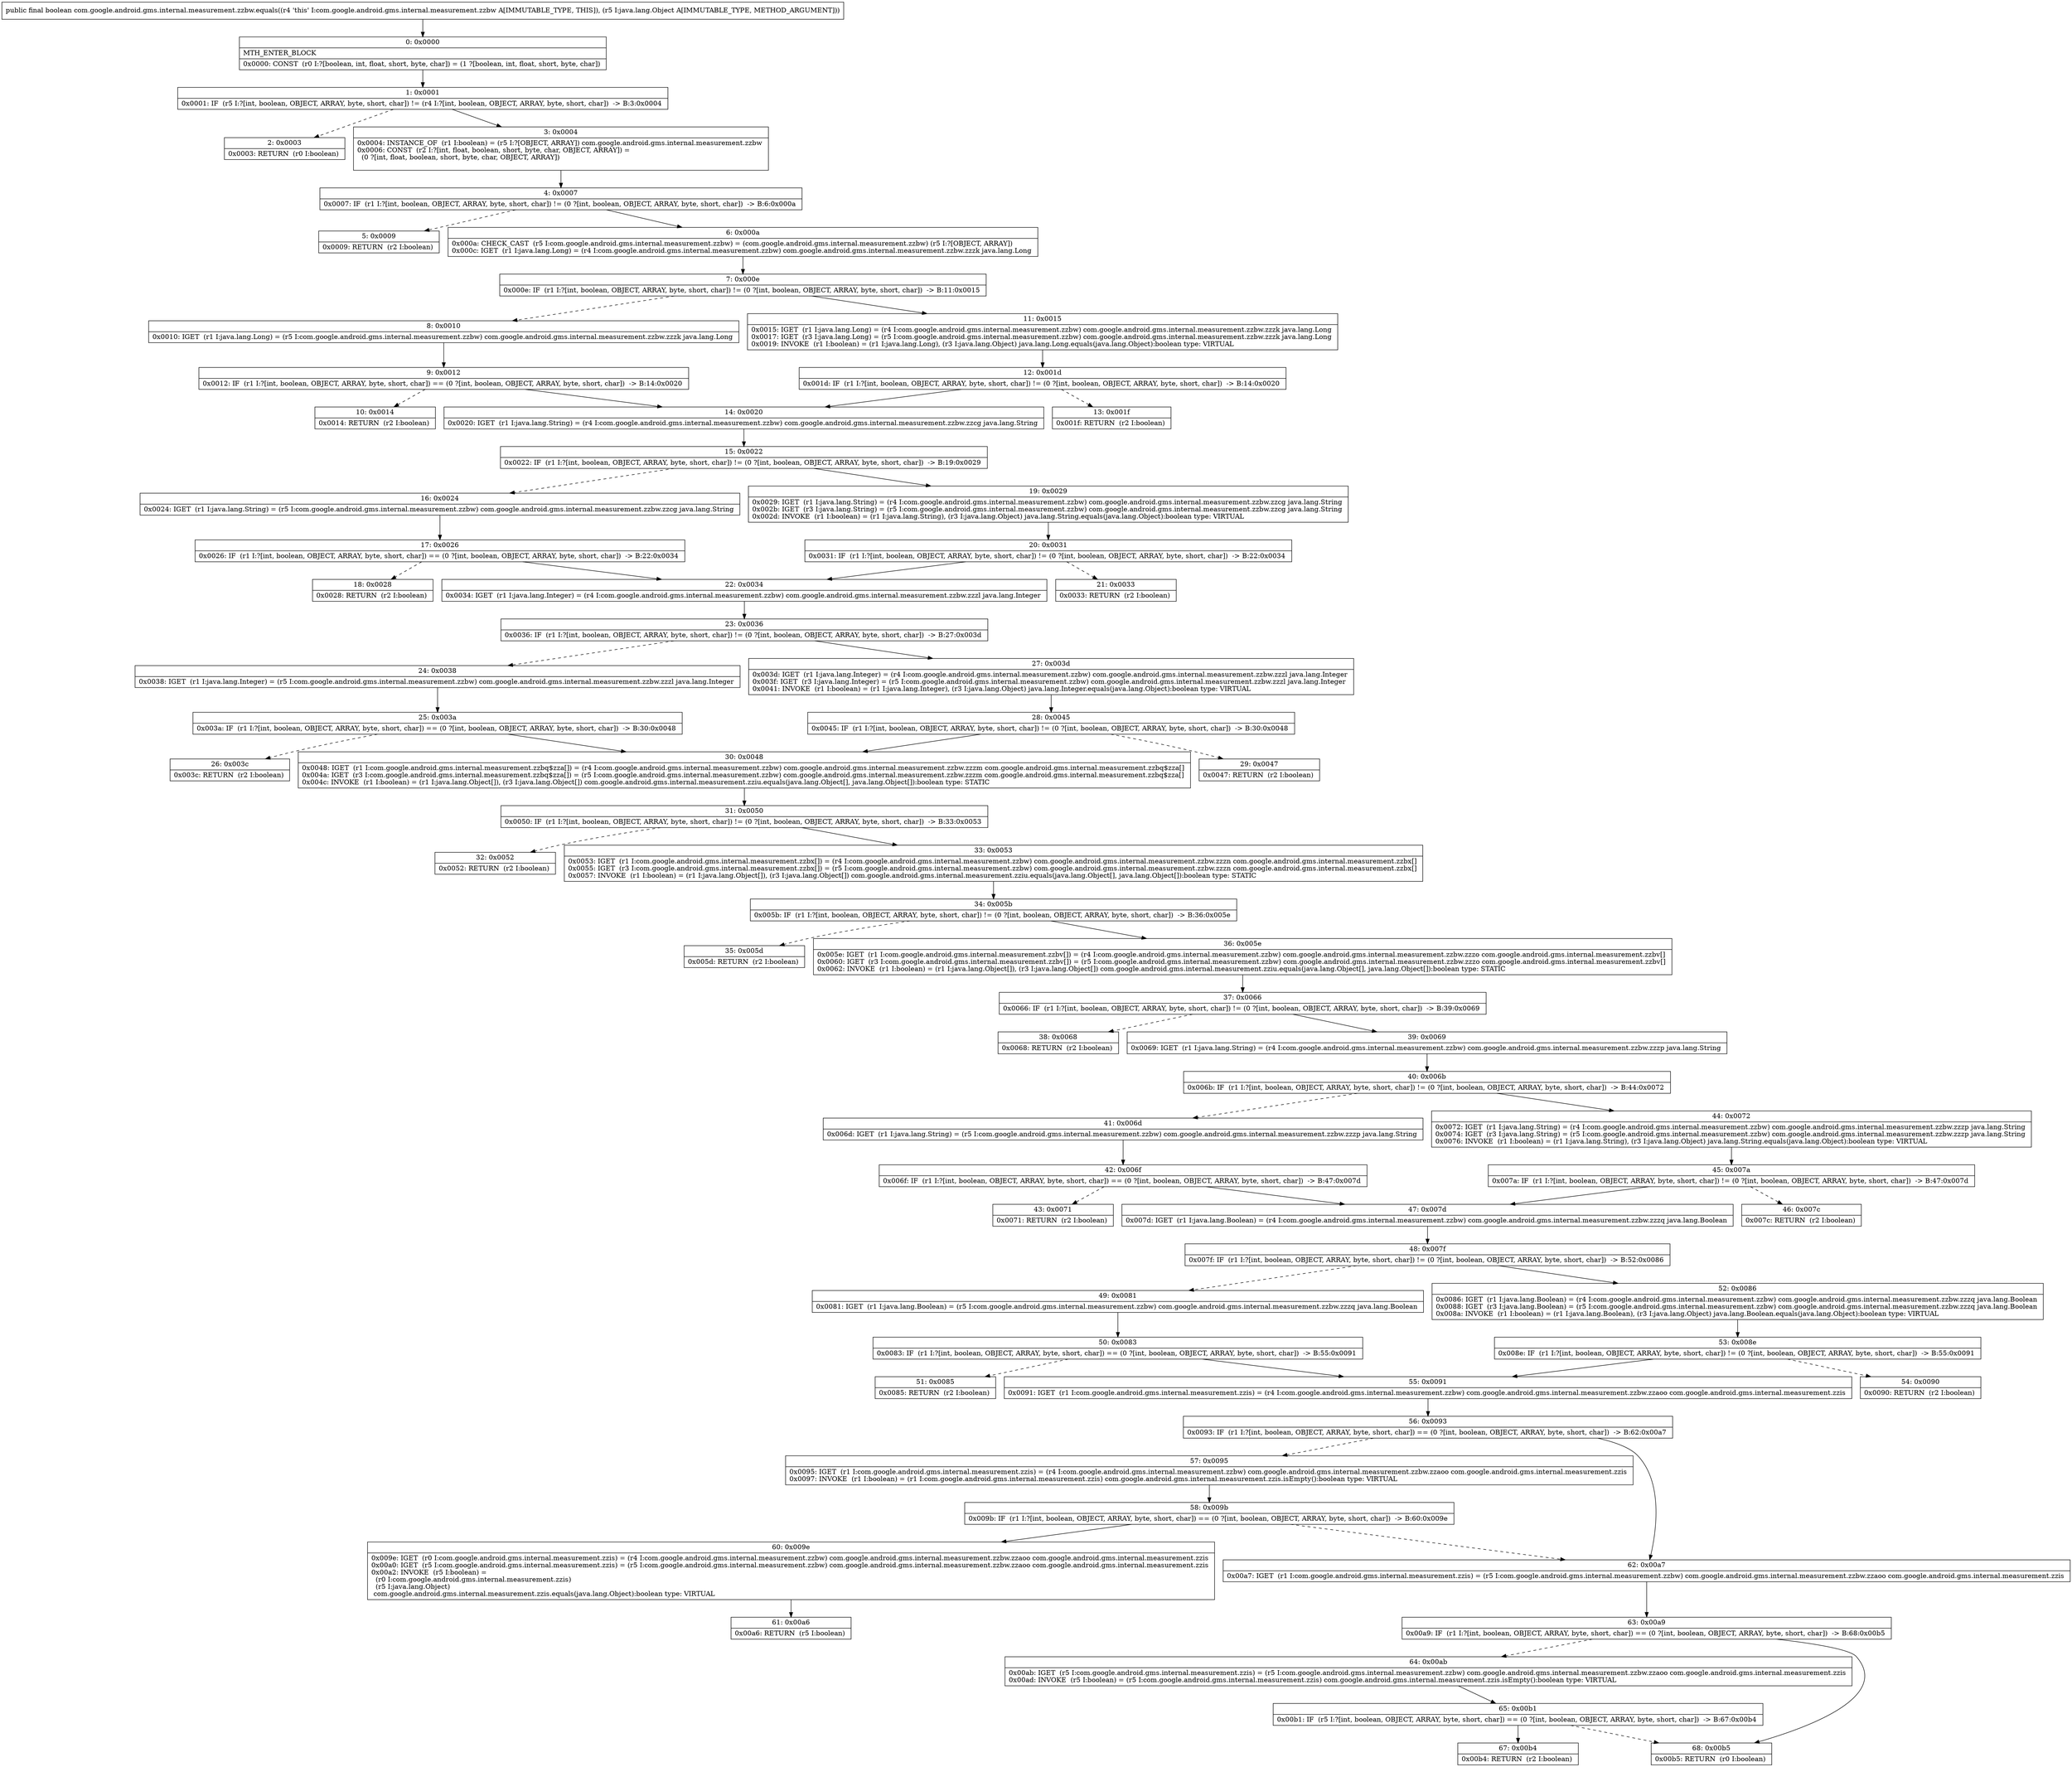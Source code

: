 digraph "CFG forcom.google.android.gms.internal.measurement.zzbw.equals(Ljava\/lang\/Object;)Z" {
Node_0 [shape=record,label="{0\:\ 0x0000|MTH_ENTER_BLOCK\l|0x0000: CONST  (r0 I:?[boolean, int, float, short, byte, char]) = (1 ?[boolean, int, float, short, byte, char]) \l}"];
Node_1 [shape=record,label="{1\:\ 0x0001|0x0001: IF  (r5 I:?[int, boolean, OBJECT, ARRAY, byte, short, char]) != (r4 I:?[int, boolean, OBJECT, ARRAY, byte, short, char])  \-\> B:3:0x0004 \l}"];
Node_2 [shape=record,label="{2\:\ 0x0003|0x0003: RETURN  (r0 I:boolean) \l}"];
Node_3 [shape=record,label="{3\:\ 0x0004|0x0004: INSTANCE_OF  (r1 I:boolean) = (r5 I:?[OBJECT, ARRAY]) com.google.android.gms.internal.measurement.zzbw \l0x0006: CONST  (r2 I:?[int, float, boolean, short, byte, char, OBJECT, ARRAY]) = \l  (0 ?[int, float, boolean, short, byte, char, OBJECT, ARRAY])\l \l}"];
Node_4 [shape=record,label="{4\:\ 0x0007|0x0007: IF  (r1 I:?[int, boolean, OBJECT, ARRAY, byte, short, char]) != (0 ?[int, boolean, OBJECT, ARRAY, byte, short, char])  \-\> B:6:0x000a \l}"];
Node_5 [shape=record,label="{5\:\ 0x0009|0x0009: RETURN  (r2 I:boolean) \l}"];
Node_6 [shape=record,label="{6\:\ 0x000a|0x000a: CHECK_CAST  (r5 I:com.google.android.gms.internal.measurement.zzbw) = (com.google.android.gms.internal.measurement.zzbw) (r5 I:?[OBJECT, ARRAY]) \l0x000c: IGET  (r1 I:java.lang.Long) = (r4 I:com.google.android.gms.internal.measurement.zzbw) com.google.android.gms.internal.measurement.zzbw.zzzk java.lang.Long \l}"];
Node_7 [shape=record,label="{7\:\ 0x000e|0x000e: IF  (r1 I:?[int, boolean, OBJECT, ARRAY, byte, short, char]) != (0 ?[int, boolean, OBJECT, ARRAY, byte, short, char])  \-\> B:11:0x0015 \l}"];
Node_8 [shape=record,label="{8\:\ 0x0010|0x0010: IGET  (r1 I:java.lang.Long) = (r5 I:com.google.android.gms.internal.measurement.zzbw) com.google.android.gms.internal.measurement.zzbw.zzzk java.lang.Long \l}"];
Node_9 [shape=record,label="{9\:\ 0x0012|0x0012: IF  (r1 I:?[int, boolean, OBJECT, ARRAY, byte, short, char]) == (0 ?[int, boolean, OBJECT, ARRAY, byte, short, char])  \-\> B:14:0x0020 \l}"];
Node_10 [shape=record,label="{10\:\ 0x0014|0x0014: RETURN  (r2 I:boolean) \l}"];
Node_11 [shape=record,label="{11\:\ 0x0015|0x0015: IGET  (r1 I:java.lang.Long) = (r4 I:com.google.android.gms.internal.measurement.zzbw) com.google.android.gms.internal.measurement.zzbw.zzzk java.lang.Long \l0x0017: IGET  (r3 I:java.lang.Long) = (r5 I:com.google.android.gms.internal.measurement.zzbw) com.google.android.gms.internal.measurement.zzbw.zzzk java.lang.Long \l0x0019: INVOKE  (r1 I:boolean) = (r1 I:java.lang.Long), (r3 I:java.lang.Object) java.lang.Long.equals(java.lang.Object):boolean type: VIRTUAL \l}"];
Node_12 [shape=record,label="{12\:\ 0x001d|0x001d: IF  (r1 I:?[int, boolean, OBJECT, ARRAY, byte, short, char]) != (0 ?[int, boolean, OBJECT, ARRAY, byte, short, char])  \-\> B:14:0x0020 \l}"];
Node_13 [shape=record,label="{13\:\ 0x001f|0x001f: RETURN  (r2 I:boolean) \l}"];
Node_14 [shape=record,label="{14\:\ 0x0020|0x0020: IGET  (r1 I:java.lang.String) = (r4 I:com.google.android.gms.internal.measurement.zzbw) com.google.android.gms.internal.measurement.zzbw.zzcg java.lang.String \l}"];
Node_15 [shape=record,label="{15\:\ 0x0022|0x0022: IF  (r1 I:?[int, boolean, OBJECT, ARRAY, byte, short, char]) != (0 ?[int, boolean, OBJECT, ARRAY, byte, short, char])  \-\> B:19:0x0029 \l}"];
Node_16 [shape=record,label="{16\:\ 0x0024|0x0024: IGET  (r1 I:java.lang.String) = (r5 I:com.google.android.gms.internal.measurement.zzbw) com.google.android.gms.internal.measurement.zzbw.zzcg java.lang.String \l}"];
Node_17 [shape=record,label="{17\:\ 0x0026|0x0026: IF  (r1 I:?[int, boolean, OBJECT, ARRAY, byte, short, char]) == (0 ?[int, boolean, OBJECT, ARRAY, byte, short, char])  \-\> B:22:0x0034 \l}"];
Node_18 [shape=record,label="{18\:\ 0x0028|0x0028: RETURN  (r2 I:boolean) \l}"];
Node_19 [shape=record,label="{19\:\ 0x0029|0x0029: IGET  (r1 I:java.lang.String) = (r4 I:com.google.android.gms.internal.measurement.zzbw) com.google.android.gms.internal.measurement.zzbw.zzcg java.lang.String \l0x002b: IGET  (r3 I:java.lang.String) = (r5 I:com.google.android.gms.internal.measurement.zzbw) com.google.android.gms.internal.measurement.zzbw.zzcg java.lang.String \l0x002d: INVOKE  (r1 I:boolean) = (r1 I:java.lang.String), (r3 I:java.lang.Object) java.lang.String.equals(java.lang.Object):boolean type: VIRTUAL \l}"];
Node_20 [shape=record,label="{20\:\ 0x0031|0x0031: IF  (r1 I:?[int, boolean, OBJECT, ARRAY, byte, short, char]) != (0 ?[int, boolean, OBJECT, ARRAY, byte, short, char])  \-\> B:22:0x0034 \l}"];
Node_21 [shape=record,label="{21\:\ 0x0033|0x0033: RETURN  (r2 I:boolean) \l}"];
Node_22 [shape=record,label="{22\:\ 0x0034|0x0034: IGET  (r1 I:java.lang.Integer) = (r4 I:com.google.android.gms.internal.measurement.zzbw) com.google.android.gms.internal.measurement.zzbw.zzzl java.lang.Integer \l}"];
Node_23 [shape=record,label="{23\:\ 0x0036|0x0036: IF  (r1 I:?[int, boolean, OBJECT, ARRAY, byte, short, char]) != (0 ?[int, boolean, OBJECT, ARRAY, byte, short, char])  \-\> B:27:0x003d \l}"];
Node_24 [shape=record,label="{24\:\ 0x0038|0x0038: IGET  (r1 I:java.lang.Integer) = (r5 I:com.google.android.gms.internal.measurement.zzbw) com.google.android.gms.internal.measurement.zzbw.zzzl java.lang.Integer \l}"];
Node_25 [shape=record,label="{25\:\ 0x003a|0x003a: IF  (r1 I:?[int, boolean, OBJECT, ARRAY, byte, short, char]) == (0 ?[int, boolean, OBJECT, ARRAY, byte, short, char])  \-\> B:30:0x0048 \l}"];
Node_26 [shape=record,label="{26\:\ 0x003c|0x003c: RETURN  (r2 I:boolean) \l}"];
Node_27 [shape=record,label="{27\:\ 0x003d|0x003d: IGET  (r1 I:java.lang.Integer) = (r4 I:com.google.android.gms.internal.measurement.zzbw) com.google.android.gms.internal.measurement.zzbw.zzzl java.lang.Integer \l0x003f: IGET  (r3 I:java.lang.Integer) = (r5 I:com.google.android.gms.internal.measurement.zzbw) com.google.android.gms.internal.measurement.zzbw.zzzl java.lang.Integer \l0x0041: INVOKE  (r1 I:boolean) = (r1 I:java.lang.Integer), (r3 I:java.lang.Object) java.lang.Integer.equals(java.lang.Object):boolean type: VIRTUAL \l}"];
Node_28 [shape=record,label="{28\:\ 0x0045|0x0045: IF  (r1 I:?[int, boolean, OBJECT, ARRAY, byte, short, char]) != (0 ?[int, boolean, OBJECT, ARRAY, byte, short, char])  \-\> B:30:0x0048 \l}"];
Node_29 [shape=record,label="{29\:\ 0x0047|0x0047: RETURN  (r2 I:boolean) \l}"];
Node_30 [shape=record,label="{30\:\ 0x0048|0x0048: IGET  (r1 I:com.google.android.gms.internal.measurement.zzbq$zza[]) = (r4 I:com.google.android.gms.internal.measurement.zzbw) com.google.android.gms.internal.measurement.zzbw.zzzm com.google.android.gms.internal.measurement.zzbq$zza[] \l0x004a: IGET  (r3 I:com.google.android.gms.internal.measurement.zzbq$zza[]) = (r5 I:com.google.android.gms.internal.measurement.zzbw) com.google.android.gms.internal.measurement.zzbw.zzzm com.google.android.gms.internal.measurement.zzbq$zza[] \l0x004c: INVOKE  (r1 I:boolean) = (r1 I:java.lang.Object[]), (r3 I:java.lang.Object[]) com.google.android.gms.internal.measurement.zziu.equals(java.lang.Object[], java.lang.Object[]):boolean type: STATIC \l}"];
Node_31 [shape=record,label="{31\:\ 0x0050|0x0050: IF  (r1 I:?[int, boolean, OBJECT, ARRAY, byte, short, char]) != (0 ?[int, boolean, OBJECT, ARRAY, byte, short, char])  \-\> B:33:0x0053 \l}"];
Node_32 [shape=record,label="{32\:\ 0x0052|0x0052: RETURN  (r2 I:boolean) \l}"];
Node_33 [shape=record,label="{33\:\ 0x0053|0x0053: IGET  (r1 I:com.google.android.gms.internal.measurement.zzbx[]) = (r4 I:com.google.android.gms.internal.measurement.zzbw) com.google.android.gms.internal.measurement.zzbw.zzzn com.google.android.gms.internal.measurement.zzbx[] \l0x0055: IGET  (r3 I:com.google.android.gms.internal.measurement.zzbx[]) = (r5 I:com.google.android.gms.internal.measurement.zzbw) com.google.android.gms.internal.measurement.zzbw.zzzn com.google.android.gms.internal.measurement.zzbx[] \l0x0057: INVOKE  (r1 I:boolean) = (r1 I:java.lang.Object[]), (r3 I:java.lang.Object[]) com.google.android.gms.internal.measurement.zziu.equals(java.lang.Object[], java.lang.Object[]):boolean type: STATIC \l}"];
Node_34 [shape=record,label="{34\:\ 0x005b|0x005b: IF  (r1 I:?[int, boolean, OBJECT, ARRAY, byte, short, char]) != (0 ?[int, boolean, OBJECT, ARRAY, byte, short, char])  \-\> B:36:0x005e \l}"];
Node_35 [shape=record,label="{35\:\ 0x005d|0x005d: RETURN  (r2 I:boolean) \l}"];
Node_36 [shape=record,label="{36\:\ 0x005e|0x005e: IGET  (r1 I:com.google.android.gms.internal.measurement.zzbv[]) = (r4 I:com.google.android.gms.internal.measurement.zzbw) com.google.android.gms.internal.measurement.zzbw.zzzo com.google.android.gms.internal.measurement.zzbv[] \l0x0060: IGET  (r3 I:com.google.android.gms.internal.measurement.zzbv[]) = (r5 I:com.google.android.gms.internal.measurement.zzbw) com.google.android.gms.internal.measurement.zzbw.zzzo com.google.android.gms.internal.measurement.zzbv[] \l0x0062: INVOKE  (r1 I:boolean) = (r1 I:java.lang.Object[]), (r3 I:java.lang.Object[]) com.google.android.gms.internal.measurement.zziu.equals(java.lang.Object[], java.lang.Object[]):boolean type: STATIC \l}"];
Node_37 [shape=record,label="{37\:\ 0x0066|0x0066: IF  (r1 I:?[int, boolean, OBJECT, ARRAY, byte, short, char]) != (0 ?[int, boolean, OBJECT, ARRAY, byte, short, char])  \-\> B:39:0x0069 \l}"];
Node_38 [shape=record,label="{38\:\ 0x0068|0x0068: RETURN  (r2 I:boolean) \l}"];
Node_39 [shape=record,label="{39\:\ 0x0069|0x0069: IGET  (r1 I:java.lang.String) = (r4 I:com.google.android.gms.internal.measurement.zzbw) com.google.android.gms.internal.measurement.zzbw.zzzp java.lang.String \l}"];
Node_40 [shape=record,label="{40\:\ 0x006b|0x006b: IF  (r1 I:?[int, boolean, OBJECT, ARRAY, byte, short, char]) != (0 ?[int, boolean, OBJECT, ARRAY, byte, short, char])  \-\> B:44:0x0072 \l}"];
Node_41 [shape=record,label="{41\:\ 0x006d|0x006d: IGET  (r1 I:java.lang.String) = (r5 I:com.google.android.gms.internal.measurement.zzbw) com.google.android.gms.internal.measurement.zzbw.zzzp java.lang.String \l}"];
Node_42 [shape=record,label="{42\:\ 0x006f|0x006f: IF  (r1 I:?[int, boolean, OBJECT, ARRAY, byte, short, char]) == (0 ?[int, boolean, OBJECT, ARRAY, byte, short, char])  \-\> B:47:0x007d \l}"];
Node_43 [shape=record,label="{43\:\ 0x0071|0x0071: RETURN  (r2 I:boolean) \l}"];
Node_44 [shape=record,label="{44\:\ 0x0072|0x0072: IGET  (r1 I:java.lang.String) = (r4 I:com.google.android.gms.internal.measurement.zzbw) com.google.android.gms.internal.measurement.zzbw.zzzp java.lang.String \l0x0074: IGET  (r3 I:java.lang.String) = (r5 I:com.google.android.gms.internal.measurement.zzbw) com.google.android.gms.internal.measurement.zzbw.zzzp java.lang.String \l0x0076: INVOKE  (r1 I:boolean) = (r1 I:java.lang.String), (r3 I:java.lang.Object) java.lang.String.equals(java.lang.Object):boolean type: VIRTUAL \l}"];
Node_45 [shape=record,label="{45\:\ 0x007a|0x007a: IF  (r1 I:?[int, boolean, OBJECT, ARRAY, byte, short, char]) != (0 ?[int, boolean, OBJECT, ARRAY, byte, short, char])  \-\> B:47:0x007d \l}"];
Node_46 [shape=record,label="{46\:\ 0x007c|0x007c: RETURN  (r2 I:boolean) \l}"];
Node_47 [shape=record,label="{47\:\ 0x007d|0x007d: IGET  (r1 I:java.lang.Boolean) = (r4 I:com.google.android.gms.internal.measurement.zzbw) com.google.android.gms.internal.measurement.zzbw.zzzq java.lang.Boolean \l}"];
Node_48 [shape=record,label="{48\:\ 0x007f|0x007f: IF  (r1 I:?[int, boolean, OBJECT, ARRAY, byte, short, char]) != (0 ?[int, boolean, OBJECT, ARRAY, byte, short, char])  \-\> B:52:0x0086 \l}"];
Node_49 [shape=record,label="{49\:\ 0x0081|0x0081: IGET  (r1 I:java.lang.Boolean) = (r5 I:com.google.android.gms.internal.measurement.zzbw) com.google.android.gms.internal.measurement.zzbw.zzzq java.lang.Boolean \l}"];
Node_50 [shape=record,label="{50\:\ 0x0083|0x0083: IF  (r1 I:?[int, boolean, OBJECT, ARRAY, byte, short, char]) == (0 ?[int, boolean, OBJECT, ARRAY, byte, short, char])  \-\> B:55:0x0091 \l}"];
Node_51 [shape=record,label="{51\:\ 0x0085|0x0085: RETURN  (r2 I:boolean) \l}"];
Node_52 [shape=record,label="{52\:\ 0x0086|0x0086: IGET  (r1 I:java.lang.Boolean) = (r4 I:com.google.android.gms.internal.measurement.zzbw) com.google.android.gms.internal.measurement.zzbw.zzzq java.lang.Boolean \l0x0088: IGET  (r3 I:java.lang.Boolean) = (r5 I:com.google.android.gms.internal.measurement.zzbw) com.google.android.gms.internal.measurement.zzbw.zzzq java.lang.Boolean \l0x008a: INVOKE  (r1 I:boolean) = (r1 I:java.lang.Boolean), (r3 I:java.lang.Object) java.lang.Boolean.equals(java.lang.Object):boolean type: VIRTUAL \l}"];
Node_53 [shape=record,label="{53\:\ 0x008e|0x008e: IF  (r1 I:?[int, boolean, OBJECT, ARRAY, byte, short, char]) != (0 ?[int, boolean, OBJECT, ARRAY, byte, short, char])  \-\> B:55:0x0091 \l}"];
Node_54 [shape=record,label="{54\:\ 0x0090|0x0090: RETURN  (r2 I:boolean) \l}"];
Node_55 [shape=record,label="{55\:\ 0x0091|0x0091: IGET  (r1 I:com.google.android.gms.internal.measurement.zzis) = (r4 I:com.google.android.gms.internal.measurement.zzbw) com.google.android.gms.internal.measurement.zzbw.zzaoo com.google.android.gms.internal.measurement.zzis \l}"];
Node_56 [shape=record,label="{56\:\ 0x0093|0x0093: IF  (r1 I:?[int, boolean, OBJECT, ARRAY, byte, short, char]) == (0 ?[int, boolean, OBJECT, ARRAY, byte, short, char])  \-\> B:62:0x00a7 \l}"];
Node_57 [shape=record,label="{57\:\ 0x0095|0x0095: IGET  (r1 I:com.google.android.gms.internal.measurement.zzis) = (r4 I:com.google.android.gms.internal.measurement.zzbw) com.google.android.gms.internal.measurement.zzbw.zzaoo com.google.android.gms.internal.measurement.zzis \l0x0097: INVOKE  (r1 I:boolean) = (r1 I:com.google.android.gms.internal.measurement.zzis) com.google.android.gms.internal.measurement.zzis.isEmpty():boolean type: VIRTUAL \l}"];
Node_58 [shape=record,label="{58\:\ 0x009b|0x009b: IF  (r1 I:?[int, boolean, OBJECT, ARRAY, byte, short, char]) == (0 ?[int, boolean, OBJECT, ARRAY, byte, short, char])  \-\> B:60:0x009e \l}"];
Node_60 [shape=record,label="{60\:\ 0x009e|0x009e: IGET  (r0 I:com.google.android.gms.internal.measurement.zzis) = (r4 I:com.google.android.gms.internal.measurement.zzbw) com.google.android.gms.internal.measurement.zzbw.zzaoo com.google.android.gms.internal.measurement.zzis \l0x00a0: IGET  (r5 I:com.google.android.gms.internal.measurement.zzis) = (r5 I:com.google.android.gms.internal.measurement.zzbw) com.google.android.gms.internal.measurement.zzbw.zzaoo com.google.android.gms.internal.measurement.zzis \l0x00a2: INVOKE  (r5 I:boolean) = \l  (r0 I:com.google.android.gms.internal.measurement.zzis)\l  (r5 I:java.lang.Object)\l com.google.android.gms.internal.measurement.zzis.equals(java.lang.Object):boolean type: VIRTUAL \l}"];
Node_61 [shape=record,label="{61\:\ 0x00a6|0x00a6: RETURN  (r5 I:boolean) \l}"];
Node_62 [shape=record,label="{62\:\ 0x00a7|0x00a7: IGET  (r1 I:com.google.android.gms.internal.measurement.zzis) = (r5 I:com.google.android.gms.internal.measurement.zzbw) com.google.android.gms.internal.measurement.zzbw.zzaoo com.google.android.gms.internal.measurement.zzis \l}"];
Node_63 [shape=record,label="{63\:\ 0x00a9|0x00a9: IF  (r1 I:?[int, boolean, OBJECT, ARRAY, byte, short, char]) == (0 ?[int, boolean, OBJECT, ARRAY, byte, short, char])  \-\> B:68:0x00b5 \l}"];
Node_64 [shape=record,label="{64\:\ 0x00ab|0x00ab: IGET  (r5 I:com.google.android.gms.internal.measurement.zzis) = (r5 I:com.google.android.gms.internal.measurement.zzbw) com.google.android.gms.internal.measurement.zzbw.zzaoo com.google.android.gms.internal.measurement.zzis \l0x00ad: INVOKE  (r5 I:boolean) = (r5 I:com.google.android.gms.internal.measurement.zzis) com.google.android.gms.internal.measurement.zzis.isEmpty():boolean type: VIRTUAL \l}"];
Node_65 [shape=record,label="{65\:\ 0x00b1|0x00b1: IF  (r5 I:?[int, boolean, OBJECT, ARRAY, byte, short, char]) == (0 ?[int, boolean, OBJECT, ARRAY, byte, short, char])  \-\> B:67:0x00b4 \l}"];
Node_67 [shape=record,label="{67\:\ 0x00b4|0x00b4: RETURN  (r2 I:boolean) \l}"];
Node_68 [shape=record,label="{68\:\ 0x00b5|0x00b5: RETURN  (r0 I:boolean) \l}"];
MethodNode[shape=record,label="{public final boolean com.google.android.gms.internal.measurement.zzbw.equals((r4 'this' I:com.google.android.gms.internal.measurement.zzbw A[IMMUTABLE_TYPE, THIS]), (r5 I:java.lang.Object A[IMMUTABLE_TYPE, METHOD_ARGUMENT])) }"];
MethodNode -> Node_0;
Node_0 -> Node_1;
Node_1 -> Node_2[style=dashed];
Node_1 -> Node_3;
Node_3 -> Node_4;
Node_4 -> Node_5[style=dashed];
Node_4 -> Node_6;
Node_6 -> Node_7;
Node_7 -> Node_8[style=dashed];
Node_7 -> Node_11;
Node_8 -> Node_9;
Node_9 -> Node_10[style=dashed];
Node_9 -> Node_14;
Node_11 -> Node_12;
Node_12 -> Node_13[style=dashed];
Node_12 -> Node_14;
Node_14 -> Node_15;
Node_15 -> Node_16[style=dashed];
Node_15 -> Node_19;
Node_16 -> Node_17;
Node_17 -> Node_18[style=dashed];
Node_17 -> Node_22;
Node_19 -> Node_20;
Node_20 -> Node_21[style=dashed];
Node_20 -> Node_22;
Node_22 -> Node_23;
Node_23 -> Node_24[style=dashed];
Node_23 -> Node_27;
Node_24 -> Node_25;
Node_25 -> Node_26[style=dashed];
Node_25 -> Node_30;
Node_27 -> Node_28;
Node_28 -> Node_29[style=dashed];
Node_28 -> Node_30;
Node_30 -> Node_31;
Node_31 -> Node_32[style=dashed];
Node_31 -> Node_33;
Node_33 -> Node_34;
Node_34 -> Node_35[style=dashed];
Node_34 -> Node_36;
Node_36 -> Node_37;
Node_37 -> Node_38[style=dashed];
Node_37 -> Node_39;
Node_39 -> Node_40;
Node_40 -> Node_41[style=dashed];
Node_40 -> Node_44;
Node_41 -> Node_42;
Node_42 -> Node_43[style=dashed];
Node_42 -> Node_47;
Node_44 -> Node_45;
Node_45 -> Node_46[style=dashed];
Node_45 -> Node_47;
Node_47 -> Node_48;
Node_48 -> Node_49[style=dashed];
Node_48 -> Node_52;
Node_49 -> Node_50;
Node_50 -> Node_51[style=dashed];
Node_50 -> Node_55;
Node_52 -> Node_53;
Node_53 -> Node_54[style=dashed];
Node_53 -> Node_55;
Node_55 -> Node_56;
Node_56 -> Node_57[style=dashed];
Node_56 -> Node_62;
Node_57 -> Node_58;
Node_58 -> Node_60;
Node_58 -> Node_62[style=dashed];
Node_60 -> Node_61;
Node_62 -> Node_63;
Node_63 -> Node_64[style=dashed];
Node_63 -> Node_68;
Node_64 -> Node_65;
Node_65 -> Node_67;
Node_65 -> Node_68[style=dashed];
}

